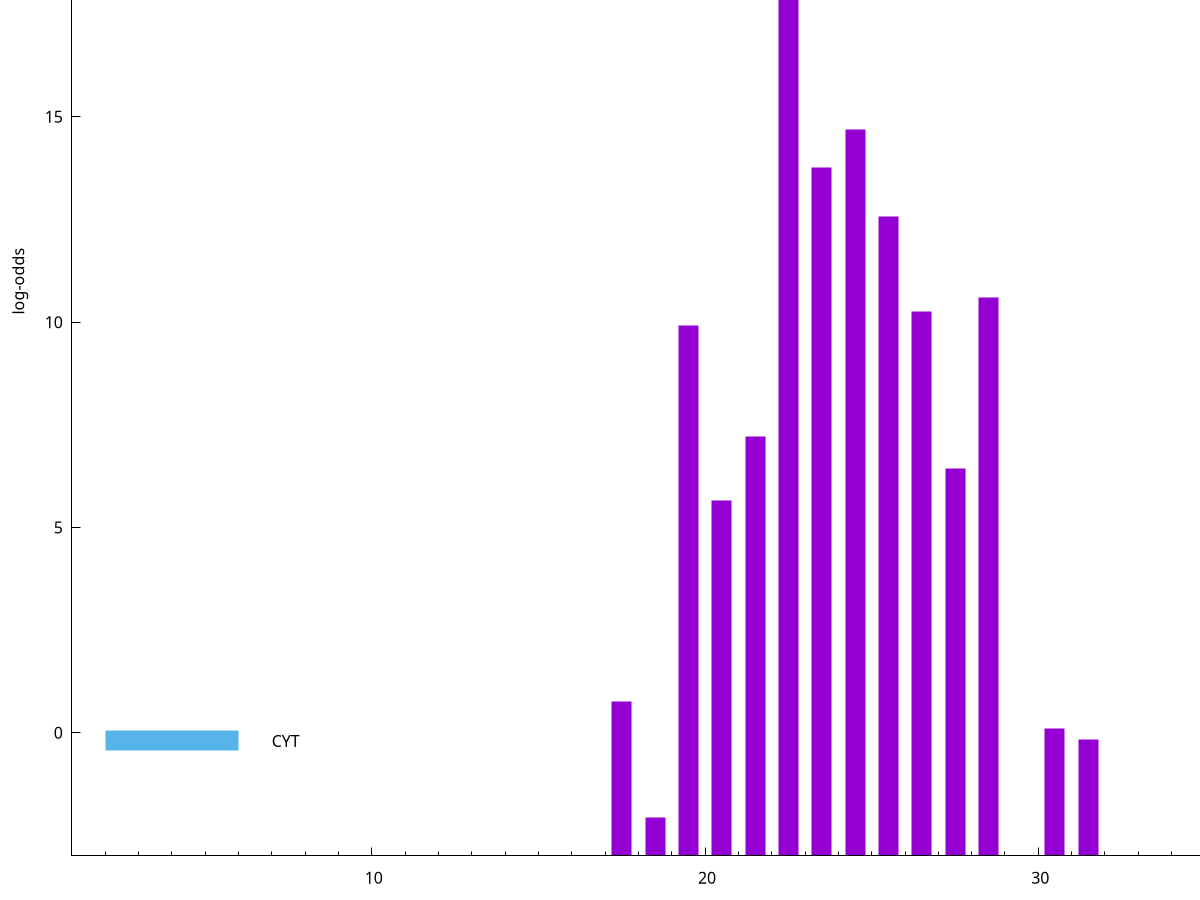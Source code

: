 set title "LipoP predictions for SRR5666568.gff"
set size 2., 1.4
set xrange [1:70] 
set mxtics 10
set yrange [-3:25]
set y2range [0:28]
set ylabel "log-odds"
set term postscript eps color solid "Helvetica" 30
set output "SRR5666568.gff607.eps"
set arrow from 2,21.6371 to 6,21.6371 nohead lt 1 lw 20
set label "SpI" at 7,21.6371
set arrow from 2,-0.200913 to 6,-0.200913 nohead lt 3 lw 20
set label "CYT" at 7,-0.200913
set arrow from 2,21.6371 to 6,21.6371 nohead lt 1 lw 20
set label "SpI" at 7,21.6371
# NOTE: The scores below are the log-odds scores with the threshold
# NOTE: subtracted (a hack to make gnuplot make the histogram all
# NOTE: look nice).
plot "-" axes x1y2 title "" with impulses lt 1 lw 20
22.500000 24.614600
24.500000 17.690400
23.500000 16.778600
25.500000 15.569900
28.500000 13.611100
26.500000 13.270500
19.500000 12.927270
21.500000 10.217280
27.500000 9.440050
20.500000 8.667820
17.500000 3.772321
30.500000 3.105185
31.500000 2.830620
18.500000 0.938850
e
exit

